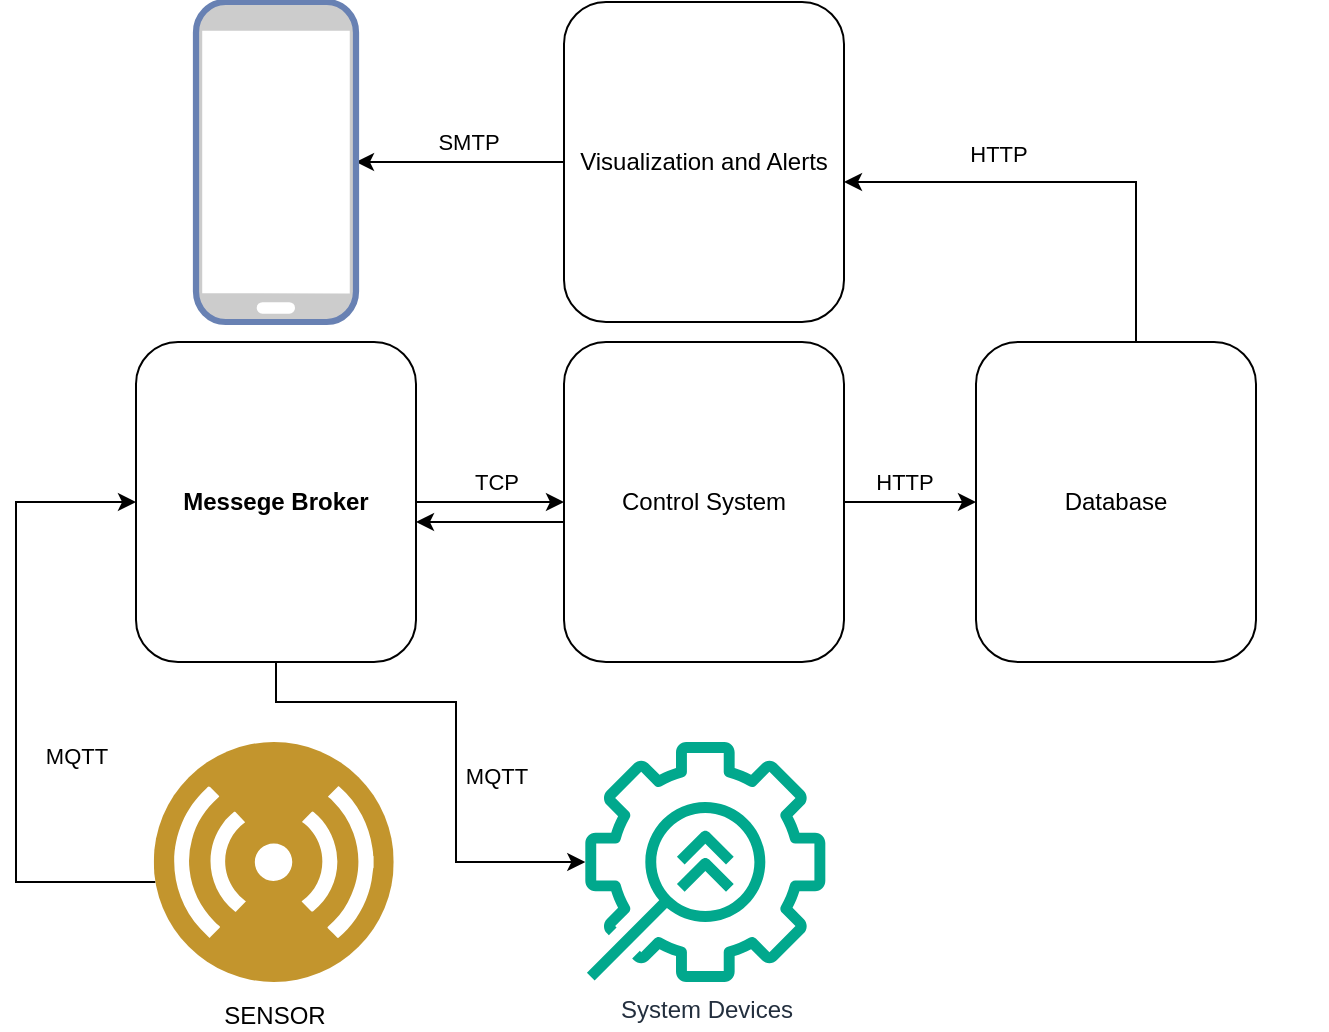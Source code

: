 <mxfile version="26.0.4">
  <diagram name="Strona-1" id="VdqhtGK051cBUv8MS9bl">
    <mxGraphModel dx="795" dy="430" grid="1" gridSize="10" guides="1" tooltips="1" connect="1" arrows="1" fold="1" page="1" pageScale="1" pageWidth="827" pageHeight="1169" math="0" shadow="0">
      <root>
        <mxCell id="0" />
        <mxCell id="1" parent="0" />
        <mxCell id="pu8ynvGICC3qpP02WC8z-9" value="" style="edgeStyle=orthogonalEdgeStyle;rounded=0;orthogonalLoop=1;jettySize=auto;html=1;" edge="1" parent="1" source="pu8ynvGICC3qpP02WC8z-32" target="pu8ynvGICC3qpP02WC8z-8">
          <mxGeometry relative="1" as="geometry">
            <mxPoint x="394" y="780" as="sourcePoint" />
            <Array as="points">
              <mxPoint x="140" y="730" />
              <mxPoint x="140" y="540" />
            </Array>
          </mxGeometry>
        </mxCell>
        <mxCell id="pu8ynvGICC3qpP02WC8z-10" value="MQTT" style="edgeLabel;html=1;align=center;verticalAlign=middle;resizable=0;points=[];" vertex="1" connectable="0" parent="pu8ynvGICC3qpP02WC8z-9">
          <mxGeometry x="-0.225" y="1" relative="1" as="geometry">
            <mxPoint x="31" y="-9" as="offset" />
          </mxGeometry>
        </mxCell>
        <mxCell id="pu8ynvGICC3qpP02WC8z-12" value="" style="edgeStyle=orthogonalEdgeStyle;rounded=0;orthogonalLoop=1;jettySize=auto;html=1;" edge="1" parent="1" source="pu8ynvGICC3qpP02WC8z-8" target="pu8ynvGICC3qpP02WC8z-11">
          <mxGeometry relative="1" as="geometry" />
        </mxCell>
        <mxCell id="pu8ynvGICC3qpP02WC8z-31" value="TCP" style="edgeLabel;html=1;align=center;verticalAlign=middle;resizable=0;points=[];" vertex="1" connectable="0" parent="pu8ynvGICC3qpP02WC8z-12">
          <mxGeometry x="-0.185" y="-2" relative="1" as="geometry">
            <mxPoint x="10" y="-12" as="offset" />
          </mxGeometry>
        </mxCell>
        <mxCell id="pu8ynvGICC3qpP02WC8z-37" style="edgeStyle=orthogonalEdgeStyle;rounded=0;orthogonalLoop=1;jettySize=auto;html=1;" edge="1" parent="1" source="pu8ynvGICC3qpP02WC8z-8" target="pu8ynvGICC3qpP02WC8z-34">
          <mxGeometry relative="1" as="geometry">
            <Array as="points">
              <mxPoint x="270" y="640" />
              <mxPoint x="360" y="640" />
              <mxPoint x="360" y="720" />
            </Array>
          </mxGeometry>
        </mxCell>
        <mxCell id="pu8ynvGICC3qpP02WC8z-38" value="MQTT" style="edgeLabel;html=1;align=center;verticalAlign=middle;resizable=0;points=[];" vertex="1" connectable="0" parent="pu8ynvGICC3qpP02WC8z-37">
          <mxGeometry x="0.153" y="1" relative="1" as="geometry">
            <mxPoint x="19" as="offset" />
          </mxGeometry>
        </mxCell>
        <mxCell id="pu8ynvGICC3qpP02WC8z-8" value="&lt;p style=&quot;margin-top: 0px; margin-bottom: 0px;&quot;&gt;&lt;font style=&quot;line-height: 0%;&quot;&gt;&lt;b&gt;Messege Broker&lt;/b&gt;&lt;/font&gt;&lt;/p&gt;" style="rounded=1;whiteSpace=wrap;html=1;align=center;" vertex="1" parent="1">
          <mxGeometry x="200" y="460" width="140" height="160" as="geometry" />
        </mxCell>
        <mxCell id="pu8ynvGICC3qpP02WC8z-14" value="" style="edgeStyle=orthogonalEdgeStyle;rounded=0;orthogonalLoop=1;jettySize=auto;html=1;" edge="1" parent="1" source="pu8ynvGICC3qpP02WC8z-11" target="pu8ynvGICC3qpP02WC8z-13">
          <mxGeometry relative="1" as="geometry" />
        </mxCell>
        <mxCell id="pu8ynvGICC3qpP02WC8z-19" value="HTTP" style="edgeLabel;html=1;align=center;verticalAlign=middle;resizable=0;points=[];" vertex="1" connectable="0" parent="pu8ynvGICC3qpP02WC8z-14">
          <mxGeometry x="-0.1" y="3" relative="1" as="geometry">
            <mxPoint y="-7" as="offset" />
          </mxGeometry>
        </mxCell>
        <mxCell id="pu8ynvGICC3qpP02WC8z-39" style="edgeStyle=orthogonalEdgeStyle;rounded=0;orthogonalLoop=1;jettySize=auto;html=1;" edge="1" parent="1">
          <mxGeometry relative="1" as="geometry">
            <mxPoint x="414" y="550" as="sourcePoint" />
            <mxPoint x="340" y="550" as="targetPoint" />
          </mxGeometry>
        </mxCell>
        <mxCell id="pu8ynvGICC3qpP02WC8z-11" value="Control System" style="whiteSpace=wrap;html=1;rounded=1;" vertex="1" parent="1">
          <mxGeometry x="414" y="460" width="140" height="160" as="geometry" />
        </mxCell>
        <mxCell id="pu8ynvGICC3qpP02WC8z-17" value="" style="edgeStyle=orthogonalEdgeStyle;rounded=0;orthogonalLoop=1;jettySize=auto;html=1;" edge="1" parent="1" source="pu8ynvGICC3qpP02WC8z-13" target="pu8ynvGICC3qpP02WC8z-16">
          <mxGeometry relative="1" as="geometry">
            <Array as="points">
              <mxPoint x="700" y="380" />
            </Array>
          </mxGeometry>
        </mxCell>
        <mxCell id="pu8ynvGICC3qpP02WC8z-18" value="HTTP" style="edgeLabel;html=1;align=center;verticalAlign=middle;resizable=0;points=[];" vertex="1" connectable="0" parent="pu8ynvGICC3qpP02WC8z-17">
          <mxGeometry x="0.05" y="-3" relative="1" as="geometry">
            <mxPoint x="-31" y="-11" as="offset" />
          </mxGeometry>
        </mxCell>
        <mxCell id="pu8ynvGICC3qpP02WC8z-13" value="Database" style="whiteSpace=wrap;html=1;rounded=1;" vertex="1" parent="1">
          <mxGeometry x="620" y="460" width="140" height="160" as="geometry" />
        </mxCell>
        <mxCell id="pu8ynvGICC3qpP02WC8z-29" style="edgeStyle=orthogonalEdgeStyle;rounded=0;orthogonalLoop=1;jettySize=auto;html=1;" edge="1" parent="1" source="pu8ynvGICC3qpP02WC8z-16" target="pu8ynvGICC3qpP02WC8z-28">
          <mxGeometry relative="1" as="geometry" />
        </mxCell>
        <mxCell id="pu8ynvGICC3qpP02WC8z-30" value="SMTP" style="edgeLabel;html=1;align=center;verticalAlign=middle;resizable=0;points=[];" vertex="1" connectable="0" parent="pu8ynvGICC3qpP02WC8z-29">
          <mxGeometry x="-0.07" y="1" relative="1" as="geometry">
            <mxPoint y="-11" as="offset" />
          </mxGeometry>
        </mxCell>
        <mxCell id="pu8ynvGICC3qpP02WC8z-16" value="Visualization and Alerts" style="whiteSpace=wrap;html=1;rounded=1;" vertex="1" parent="1">
          <mxGeometry x="414" y="290" width="140" height="160" as="geometry" />
        </mxCell>
        <mxCell id="pu8ynvGICC3qpP02WC8z-20" value="" style="shape=image;verticalLabelPosition=bottom;labelBackgroundColor=default;verticalAlign=top;aspect=fixed;imageAspect=0;image=https://www.vikingsoftware.com/wp-content/uploads/2024/02/Docker.png;" vertex="1" parent="1">
          <mxGeometry x="240" y="550" width="60" height="60" as="geometry" />
        </mxCell>
        <mxCell id="pu8ynvGICC3qpP02WC8z-21" value="" style="shape=image;verticalLabelPosition=bottom;labelBackgroundColor=default;verticalAlign=top;aspect=fixed;imageAspect=0;image=https://apps.boschrexroth.com/microsites/ctrlx-automation/assets/images/a/DC-AE_ctrlXWORLD_Partner_Logo_mosquitto_1200x675-32574087.png;" vertex="1" parent="1">
          <mxGeometry x="208.87" y="470" width="120" height="67.66" as="geometry" />
        </mxCell>
        <mxCell id="pu8ynvGICC3qpP02WC8z-22" value="" style="shape=image;verticalLabelPosition=bottom;labelBackgroundColor=default;verticalAlign=top;aspect=fixed;imageAspect=0;image=https://www.vikingsoftware.com/wp-content/uploads/2024/02/Docker.png;" vertex="1" parent="1">
          <mxGeometry x="454" y="550" width="60" height="60" as="geometry" />
        </mxCell>
        <mxCell id="pu8ynvGICC3qpP02WC8z-23" value="" style="shape=image;verticalLabelPosition=bottom;labelBackgroundColor=default;verticalAlign=top;aspect=fixed;imageAspect=0;image=https://www.vikingsoftware.com/wp-content/uploads/2024/02/Docker.png;" vertex="1" parent="1">
          <mxGeometry x="660" y="550" width="60" height="60" as="geometry" />
        </mxCell>
        <mxCell id="pu8ynvGICC3qpP02WC8z-24" value="" style="shape=image;verticalLabelPosition=bottom;labelBackgroundColor=default;verticalAlign=top;aspect=fixed;imageAspect=0;image=https://cdn.prod.website-files.com/5e81e9c9dad44d11ba330074/6074bd2a72bba33294a79b3a_5edf8e5dcb15f82267540527_11-fs8.png;" vertex="1" parent="1">
          <mxGeometry x="409.66" y="470" width="150" height="66.66" as="geometry" />
        </mxCell>
        <mxCell id="pu8ynvGICC3qpP02WC8z-25" value="" style="shape=image;verticalLabelPosition=bottom;labelBackgroundColor=default;verticalAlign=top;aspect=fixed;imageAspect=0;image=https://upload.wikimedia.org/wikipedia/commons/thumb/c/c6/Influxdb_logo.svg/1200px-Influxdb_logo.svg.png;" vertex="1" parent="1">
          <mxGeometry x="584.62" y="464.58" width="210.76" height="78.51" as="geometry" />
        </mxCell>
        <mxCell id="pu8ynvGICC3qpP02WC8z-26" value="" style="shape=image;verticalLabelPosition=bottom;labelBackgroundColor=default;verticalAlign=top;aspect=fixed;imageAspect=0;image=https://www.vikingsoftware.com/wp-content/uploads/2024/02/Docker.png;" vertex="1" parent="1">
          <mxGeometry x="454" y="380" width="60" height="60" as="geometry" />
        </mxCell>
        <mxCell id="pu8ynvGICC3qpP02WC8z-27" value="" style="shape=image;verticalLabelPosition=bottom;labelBackgroundColor=default;verticalAlign=top;aspect=fixed;imageAspect=0;image=https://upload.wikimedia.org/wikipedia/commons/thumb/a/a1/Grafana_logo.svg/800px-Grafana_logo.svg.png;" vertex="1" parent="1">
          <mxGeometry x="454.66" y="295" width="60" height="61.35" as="geometry" />
        </mxCell>
        <mxCell id="pu8ynvGICC3qpP02WC8z-28" value="" style="fontColor=#0066CC;verticalAlign=top;verticalLabelPosition=bottom;labelPosition=center;align=center;html=1;outlineConnect=0;fillColor=#CCCCCC;strokeColor=#6881B3;gradientColor=none;gradientDirection=north;strokeWidth=2;shape=mxgraph.networks.mobile;" vertex="1" parent="1">
          <mxGeometry x="230" y="290" width="80" height="160" as="geometry" />
        </mxCell>
        <mxCell id="pu8ynvGICC3qpP02WC8z-32" value="&lt;font style=&quot;color: rgb(0, 0, 0);&quot;&gt;SENSOR&lt;/font&gt;" style="image;aspect=fixed;perimeter=ellipsePerimeter;html=1;align=center;shadow=0;dashed=0;fontColor=#4277BB;labelBackgroundColor=default;fontSize=12;spacingTop=3;image=img/lib/ibm/users/sensor.svg;" vertex="1" parent="1">
          <mxGeometry x="208.87" y="660" width="120" height="120" as="geometry" />
        </mxCell>
        <mxCell id="pu8ynvGICC3qpP02WC8z-34" value="System Devices" style="sketch=0;outlineConnect=0;fontColor=#232F3E;gradientColor=none;fillColor=#01A88D;strokeColor=none;dashed=0;verticalLabelPosition=bottom;verticalAlign=top;align=center;html=1;fontSize=12;fontStyle=0;aspect=fixed;shape=mxgraph.aws4.migration_hub_refactor_spaces_services;" vertex="1" parent="1">
          <mxGeometry x="424.66" y="660" width="120" height="120" as="geometry" />
        </mxCell>
      </root>
    </mxGraphModel>
  </diagram>
</mxfile>
